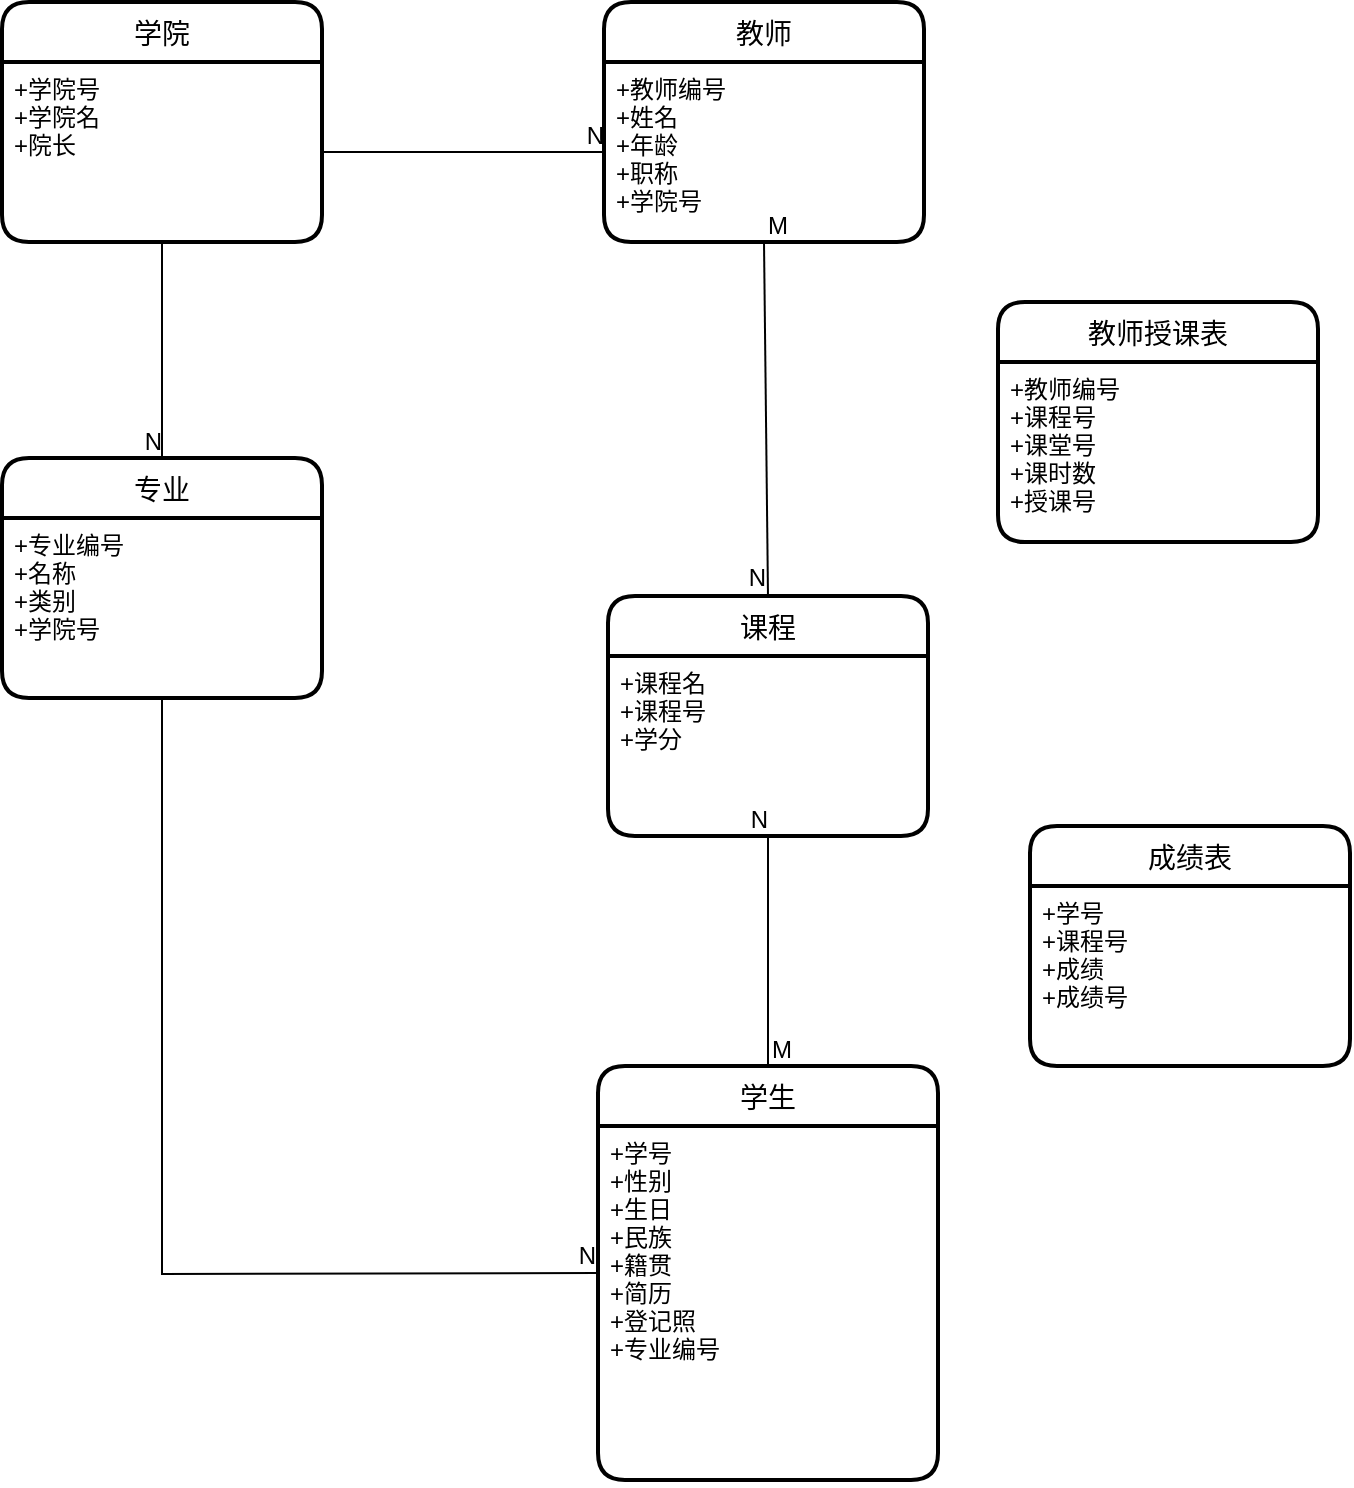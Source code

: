 <mxfile version="16.5.1" type="device"><diagram id="aBW72nFQhwz9MJu5q7zj" name="第 1 页"><mxGraphModel dx="1483" dy="-744" grid="0" gridSize="10" guides="1" tooltips="1" connect="1" arrows="1" fold="1" page="1" pageScale="1" pageWidth="1169" pageHeight="1654" math="0" shadow="0"><root><mxCell id="0"/><mxCell id="1" parent="0"/><mxCell id="0Mkcbhf3mWbqrQkoU_0N-23" value="学生" style="swimlane;childLayout=stackLayout;horizontal=1;startSize=30;horizontalStack=0;rounded=1;fontSize=14;fontStyle=0;strokeWidth=2;resizeParent=0;resizeLast=1;shadow=0;dashed=0;align=center;" vertex="1" parent="1"><mxGeometry x="505" y="2376" width="170" height="207" as="geometry"/></mxCell><mxCell id="0Mkcbhf3mWbqrQkoU_0N-24" value="+学号&#10;+性别&#10;+生日&#10;+民族&#10;+籍贯&#10;+简历&#10;+登记照&#10;+专业编号" style="align=left;strokeColor=none;fillColor=none;spacingLeft=4;fontSize=12;verticalAlign=top;resizable=0;rotatable=0;part=1;" vertex="1" parent="0Mkcbhf3mWbqrQkoU_0N-23"><mxGeometry y="30" width="170" height="90" as="geometry"/></mxCell><mxCell id="0Mkcbhf3mWbqrQkoU_0N-26" style="align=left;strokeColor=none;fillColor=none;spacingLeft=4;fontSize=12;verticalAlign=top;resizable=0;rotatable=0;part=1;" vertex="1" parent="0Mkcbhf3mWbqrQkoU_0N-23"><mxGeometry y="120" width="170" height="90" as="geometry"/></mxCell><mxCell id="0Mkcbhf3mWbqrQkoU_0N-25" style="align=left;strokeColor=none;fillColor=none;spacingLeft=4;fontSize=12;verticalAlign=top;resizable=0;rotatable=0;part=1;" vertex="1" parent="0Mkcbhf3mWbqrQkoU_0N-23"><mxGeometry y="210" width="170" height="-3" as="geometry"/></mxCell><mxCell id="0Mkcbhf3mWbqrQkoU_0N-49" value="课程" style="swimlane;childLayout=stackLayout;horizontal=1;startSize=30;horizontalStack=0;rounded=1;fontSize=14;fontStyle=0;strokeWidth=2;resizeParent=0;resizeLast=1;shadow=0;dashed=0;align=center;" vertex="1" parent="1"><mxGeometry x="510" y="2141" width="160" height="120" as="geometry"/></mxCell><mxCell id="0Mkcbhf3mWbqrQkoU_0N-50" value="+课程名&#10;+课程号&#10;+学分" style="align=left;strokeColor=none;fillColor=none;spacingLeft=4;fontSize=12;verticalAlign=top;resizable=0;rotatable=0;part=1;" vertex="1" parent="0Mkcbhf3mWbqrQkoU_0N-49"><mxGeometry y="30" width="160" height="90" as="geometry"/></mxCell><mxCell id="0Mkcbhf3mWbqrQkoU_0N-51" value="专业" style="swimlane;childLayout=stackLayout;horizontal=1;startSize=30;horizontalStack=0;rounded=1;fontSize=14;fontStyle=0;strokeWidth=2;resizeParent=0;resizeLast=1;shadow=0;dashed=0;align=center;" vertex="1" parent="1"><mxGeometry x="207" y="2072" width="160" height="120" as="geometry"/></mxCell><mxCell id="0Mkcbhf3mWbqrQkoU_0N-52" value="+专业编号&#10;+名称&#10;+类别&#10;+学院号" style="align=left;strokeColor=none;fillColor=none;spacingLeft=4;fontSize=12;verticalAlign=top;resizable=0;rotatable=0;part=1;" vertex="1" parent="0Mkcbhf3mWbqrQkoU_0N-51"><mxGeometry y="30" width="160" height="90" as="geometry"/></mxCell><mxCell id="0Mkcbhf3mWbqrQkoU_0N-53" value="成绩表" style="swimlane;childLayout=stackLayout;horizontal=1;startSize=30;horizontalStack=0;rounded=1;fontSize=14;fontStyle=0;strokeWidth=2;resizeParent=0;resizeLast=1;shadow=0;dashed=0;align=center;" vertex="1" parent="1"><mxGeometry x="721" y="2256" width="160" height="120" as="geometry"/></mxCell><mxCell id="0Mkcbhf3mWbqrQkoU_0N-54" value="+学号&#10;+课程号&#10;+成绩&#10;+成绩号" style="align=left;strokeColor=none;fillColor=none;spacingLeft=4;fontSize=12;verticalAlign=top;resizable=0;rotatable=0;part=1;" vertex="1" parent="0Mkcbhf3mWbqrQkoU_0N-53"><mxGeometry y="30" width="160" height="90" as="geometry"/></mxCell><mxCell id="0Mkcbhf3mWbqrQkoU_0N-55" value="学院" style="swimlane;childLayout=stackLayout;horizontal=1;startSize=30;horizontalStack=0;rounded=1;fontSize=14;fontStyle=0;strokeWidth=2;resizeParent=0;resizeLast=1;shadow=0;dashed=0;align=center;" vertex="1" parent="1"><mxGeometry x="207" y="1844" width="160" height="120" as="geometry"/></mxCell><mxCell id="0Mkcbhf3mWbqrQkoU_0N-56" value="+学院号&#10;+学院名&#10;+院长" style="align=left;strokeColor=none;fillColor=none;spacingLeft=4;fontSize=12;verticalAlign=top;resizable=0;rotatable=0;part=1;" vertex="1" parent="0Mkcbhf3mWbqrQkoU_0N-55"><mxGeometry y="30" width="160" height="90" as="geometry"/></mxCell><mxCell id="0Mkcbhf3mWbqrQkoU_0N-57" value="" style="endArrow=none;html=1;rounded=0;entryX=0.5;entryY=0;entryDx=0;entryDy=0;exitX=0.5;exitY=1;exitDx=0;exitDy=0;" edge="1" parent="1" source="0Mkcbhf3mWbqrQkoU_0N-56" target="0Mkcbhf3mWbqrQkoU_0N-51"><mxGeometry relative="1" as="geometry"><mxPoint x="220" y="1991" as="sourcePoint"/><mxPoint x="380" y="1991" as="targetPoint"/></mxGeometry></mxCell><mxCell id="0Mkcbhf3mWbqrQkoU_0N-58" value="N" style="resizable=0;html=1;align=right;verticalAlign=bottom;" connectable="0" vertex="1" parent="0Mkcbhf3mWbqrQkoU_0N-57"><mxGeometry x="1" relative="1" as="geometry"/></mxCell><mxCell id="0Mkcbhf3mWbqrQkoU_0N-63" value="" style="endArrow=none;html=1;rounded=0;entryX=0.5;entryY=1;entryDx=0;entryDy=0;exitX=0.5;exitY=0;exitDx=0;exitDy=0;" edge="1" parent="1" source="0Mkcbhf3mWbqrQkoU_0N-23" target="0Mkcbhf3mWbqrQkoU_0N-50"><mxGeometry relative="1" as="geometry"><mxPoint x="581" y="2351" as="sourcePoint"/><mxPoint x="741" y="2351" as="targetPoint"/></mxGeometry></mxCell><mxCell id="0Mkcbhf3mWbqrQkoU_0N-64" value="M" style="resizable=0;html=1;align=left;verticalAlign=bottom;" connectable="0" vertex="1" parent="0Mkcbhf3mWbqrQkoU_0N-63"><mxGeometry x="-1" relative="1" as="geometry"/></mxCell><mxCell id="0Mkcbhf3mWbqrQkoU_0N-65" value="N" style="resizable=0;html=1;align=right;verticalAlign=bottom;" connectable="0" vertex="1" parent="0Mkcbhf3mWbqrQkoU_0N-63"><mxGeometry x="1" relative="1" as="geometry"/></mxCell><mxCell id="0Mkcbhf3mWbqrQkoU_0N-68" value="" style="endArrow=none;html=1;rounded=0;exitX=0.5;exitY=1;exitDx=0;exitDy=0;entryX=0;entryY=0.5;entryDx=0;entryDy=0;" edge="1" parent="1" source="0Mkcbhf3mWbqrQkoU_0N-52" target="0Mkcbhf3mWbqrQkoU_0N-23"><mxGeometry relative="1" as="geometry"><mxPoint x="254" y="2256" as="sourcePoint"/><mxPoint x="414" y="2256" as="targetPoint"/><Array as="points"><mxPoint x="287" y="2480"/></Array></mxGeometry></mxCell><mxCell id="0Mkcbhf3mWbqrQkoU_0N-69" value="N" style="resizable=0;html=1;align=right;verticalAlign=bottom;" connectable="0" vertex="1" parent="0Mkcbhf3mWbqrQkoU_0N-68"><mxGeometry x="1" relative="1" as="geometry"/></mxCell><mxCell id="0Mkcbhf3mWbqrQkoU_0N-72" value="教师" style="swimlane;childLayout=stackLayout;horizontal=1;startSize=30;horizontalStack=0;rounded=1;fontSize=14;fontStyle=0;strokeWidth=2;resizeParent=0;resizeLast=1;shadow=0;dashed=0;align=center;" vertex="1" parent="1"><mxGeometry x="508" y="1844" width="160" height="120" as="geometry"/></mxCell><mxCell id="0Mkcbhf3mWbqrQkoU_0N-73" value="+教师编号&#10;+姓名&#10;+年龄&#10;+职称&#10;+学院号" style="align=left;strokeColor=none;fillColor=none;spacingLeft=4;fontSize=12;verticalAlign=top;resizable=0;rotatable=0;part=1;" vertex="1" parent="0Mkcbhf3mWbqrQkoU_0N-72"><mxGeometry y="30" width="160" height="90" as="geometry"/></mxCell><mxCell id="0Mkcbhf3mWbqrQkoU_0N-74" value="" style="endArrow=none;html=1;rounded=0;exitX=1;exitY=0.5;exitDx=0;exitDy=0;entryX=0;entryY=0.5;entryDx=0;entryDy=0;" edge="1" parent="1" source="0Mkcbhf3mWbqrQkoU_0N-56" target="0Mkcbhf3mWbqrQkoU_0N-73"><mxGeometry relative="1" as="geometry"><mxPoint x="386" y="1899" as="sourcePoint"/><mxPoint x="546" y="1899" as="targetPoint"/></mxGeometry></mxCell><mxCell id="0Mkcbhf3mWbqrQkoU_0N-75" value="N" style="resizable=0;html=1;align=right;verticalAlign=bottom;" connectable="0" vertex="1" parent="0Mkcbhf3mWbqrQkoU_0N-74"><mxGeometry x="1" relative="1" as="geometry"/></mxCell><mxCell id="0Mkcbhf3mWbqrQkoU_0N-76" value="" style="endArrow=none;html=1;rounded=0;exitX=0.5;exitY=1;exitDx=0;exitDy=0;entryX=0.5;entryY=0;entryDx=0;entryDy=0;" edge="1" parent="1" source="0Mkcbhf3mWbqrQkoU_0N-73" target="0Mkcbhf3mWbqrQkoU_0N-49"><mxGeometry relative="1" as="geometry"><mxPoint x="571" y="2030" as="sourcePoint"/><mxPoint x="731" y="2030" as="targetPoint"/></mxGeometry></mxCell><mxCell id="0Mkcbhf3mWbqrQkoU_0N-77" value="M" style="resizable=0;html=1;align=left;verticalAlign=bottom;" connectable="0" vertex="1" parent="0Mkcbhf3mWbqrQkoU_0N-76"><mxGeometry x="-1" relative="1" as="geometry"/></mxCell><mxCell id="0Mkcbhf3mWbqrQkoU_0N-78" value="N" style="resizable=0;html=1;align=right;verticalAlign=bottom;" connectable="0" vertex="1" parent="0Mkcbhf3mWbqrQkoU_0N-76"><mxGeometry x="1" relative="1" as="geometry"/></mxCell><mxCell id="0Mkcbhf3mWbqrQkoU_0N-79" value="教师授课表" style="swimlane;childLayout=stackLayout;horizontal=1;startSize=30;horizontalStack=0;rounded=1;fontSize=14;fontStyle=0;strokeWidth=2;resizeParent=0;resizeLast=1;shadow=0;dashed=0;align=center;" vertex="1" parent="1"><mxGeometry x="705" y="1994" width="160" height="120" as="geometry"/></mxCell><mxCell id="0Mkcbhf3mWbqrQkoU_0N-80" value="+教师编号&#10;+课程号&#10;+课堂号&#10;+课时数&#10;+授课号" style="align=left;strokeColor=none;fillColor=none;spacingLeft=4;fontSize=12;verticalAlign=top;resizable=0;rotatable=0;part=1;" vertex="1" parent="0Mkcbhf3mWbqrQkoU_0N-79"><mxGeometry y="30" width="160" height="90" as="geometry"/></mxCell></root></mxGraphModel></diagram></mxfile>
